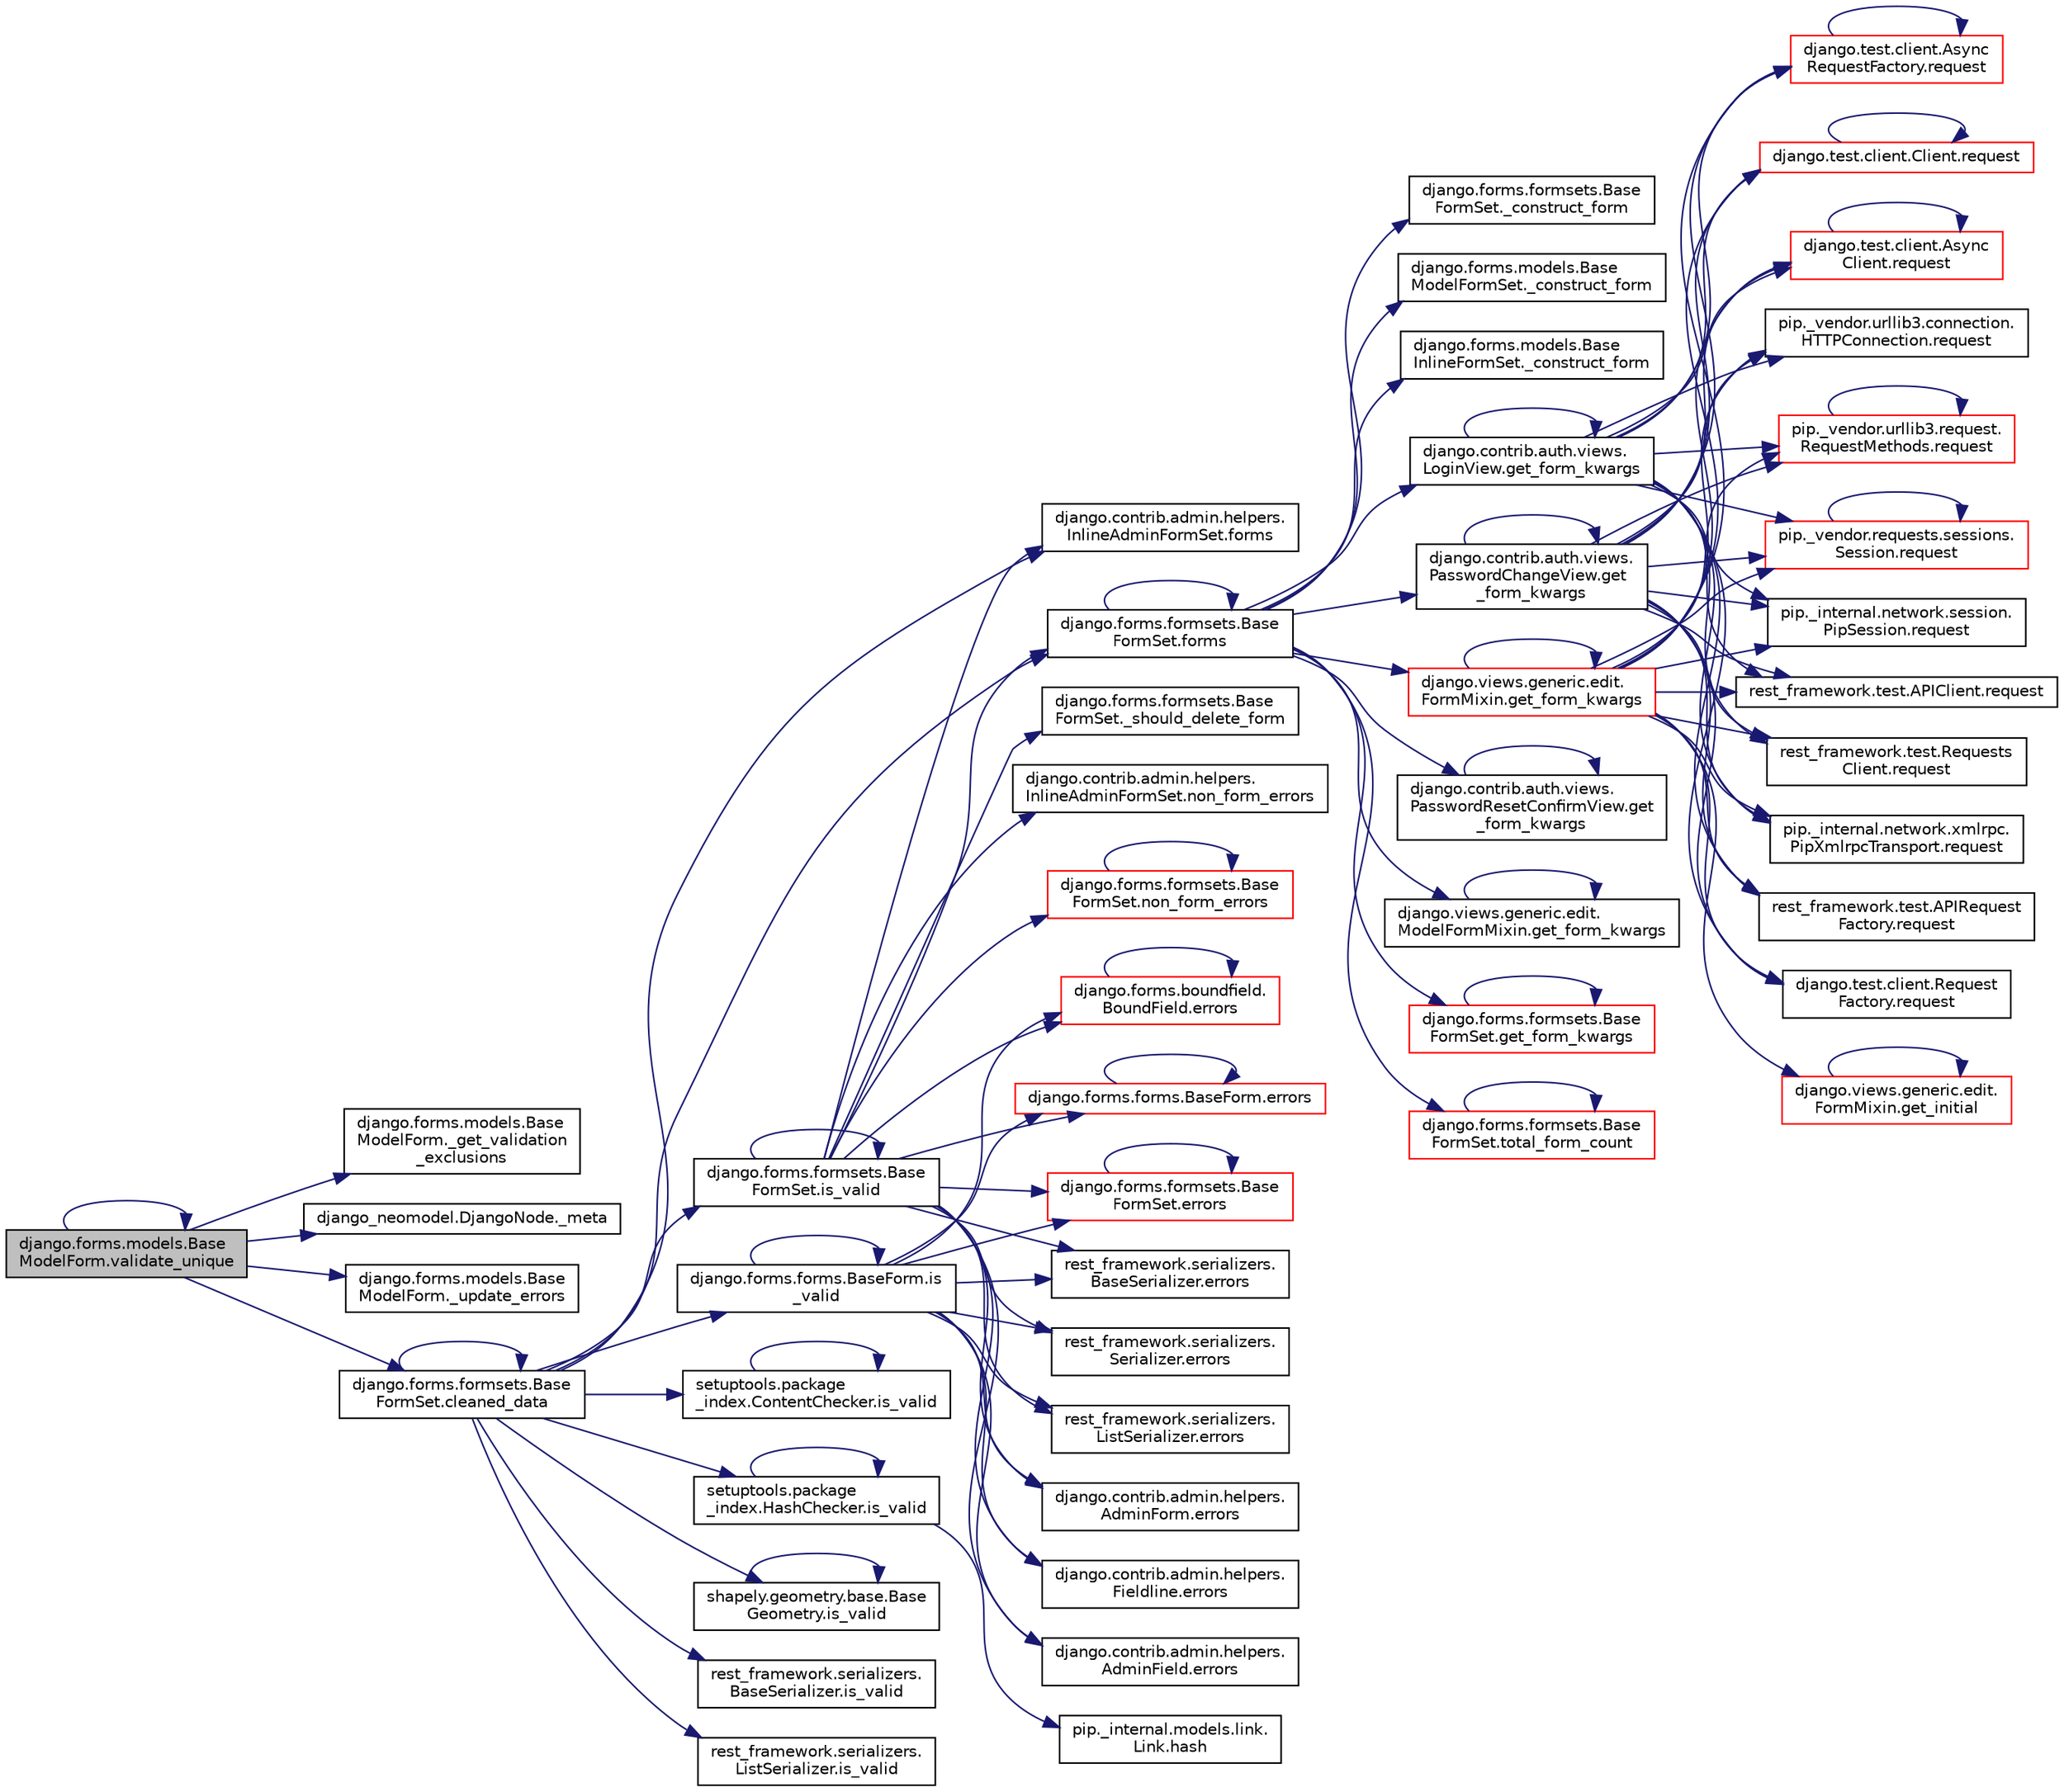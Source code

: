 digraph "django.forms.models.BaseModelForm.validate_unique"
{
 // LATEX_PDF_SIZE
  edge [fontname="Helvetica",fontsize="10",labelfontname="Helvetica",labelfontsize="10"];
  node [fontname="Helvetica",fontsize="10",shape=record];
  rankdir="LR";
  Node1 [label="django.forms.models.Base\lModelForm.validate_unique",height=0.2,width=0.4,color="black", fillcolor="grey75", style="filled", fontcolor="black",tooltip=" "];
  Node1 -> Node2 [color="midnightblue",fontsize="10",style="solid",fontname="Helvetica"];
  Node2 [label="django.forms.models.Base\lModelForm._get_validation\l_exclusions",height=0.2,width=0.4,color="black", fillcolor="white", style="filled",URL="$d8/dd8/classdjango_1_1forms_1_1models_1_1_base_model_form.html#a5c330be02dfdf8eb4437cac5e31423e8",tooltip=" "];
  Node1 -> Node3 [color="midnightblue",fontsize="10",style="solid",fontname="Helvetica"];
  Node3 [label="django_neomodel.DjangoNode._meta",height=0.2,width=0.4,color="black", fillcolor="white", style="filled",URL="$dc/dc5/classdjango__neomodel_1_1_django_node.html#abd0c469b835cfd2c9903601051c67742",tooltip=" "];
  Node1 -> Node4 [color="midnightblue",fontsize="10",style="solid",fontname="Helvetica"];
  Node4 [label="django.forms.models.Base\lModelForm._update_errors",height=0.2,width=0.4,color="black", fillcolor="white", style="filled",URL="$d8/dd8/classdjango_1_1forms_1_1models_1_1_base_model_form.html#a25b3d246c88f8d2878fe7f68e95e1d76",tooltip=" "];
  Node1 -> Node5 [color="midnightblue",fontsize="10",style="solid",fontname="Helvetica"];
  Node5 [label="django.forms.formsets.Base\lFormSet.cleaned_data",height=0.2,width=0.4,color="black", fillcolor="white", style="filled",URL="$d5/d7f/classdjango_1_1forms_1_1formsets_1_1_base_form_set.html#aa38b8e30dcee162b6d31447ab61d43fc",tooltip=" "];
  Node5 -> Node5 [color="midnightblue",fontsize="10",style="solid",fontname="Helvetica"];
  Node5 -> Node6 [color="midnightblue",fontsize="10",style="solid",fontname="Helvetica"];
  Node6 [label="django.contrib.admin.helpers.\lInlineAdminFormSet.forms",height=0.2,width=0.4,color="black", fillcolor="white", style="filled",URL="$db/d43/classdjango_1_1contrib_1_1admin_1_1helpers_1_1_inline_admin_form_set.html#a5f7dea78364630b55ad61ef019a34edc",tooltip=" "];
  Node5 -> Node7 [color="midnightblue",fontsize="10",style="solid",fontname="Helvetica"];
  Node7 [label="django.forms.formsets.Base\lFormSet.forms",height=0.2,width=0.4,color="black", fillcolor="white", style="filled",URL="$d5/d7f/classdjango_1_1forms_1_1formsets_1_1_base_form_set.html#a70cad149ce8de04397ad6b31f5f5497c",tooltip=" "];
  Node7 -> Node8 [color="midnightblue",fontsize="10",style="solid",fontname="Helvetica"];
  Node8 [label="django.forms.formsets.Base\lFormSet._construct_form",height=0.2,width=0.4,color="black", fillcolor="white", style="filled",URL="$d5/d7f/classdjango_1_1forms_1_1formsets_1_1_base_form_set.html#a77fbc0c9ae5a83ab728e709a4a313aa3",tooltip=" "];
  Node7 -> Node9 [color="midnightblue",fontsize="10",style="solid",fontname="Helvetica"];
  Node9 [label="django.forms.models.Base\lModelFormSet._construct_form",height=0.2,width=0.4,color="black", fillcolor="white", style="filled",URL="$d5/d31/classdjango_1_1forms_1_1models_1_1_base_model_form_set.html#a348b1ad9e9d4d35cd051b1eac28dab3f",tooltip=" "];
  Node7 -> Node10 [color="midnightblue",fontsize="10",style="solid",fontname="Helvetica"];
  Node10 [label="django.forms.models.Base\lInlineFormSet._construct_form",height=0.2,width=0.4,color="black", fillcolor="white", style="filled",URL="$d9/d21/classdjango_1_1forms_1_1models_1_1_base_inline_form_set.html#ae1b546b2614e92192a5f7777f8846c9d",tooltip=" "];
  Node7 -> Node7 [color="midnightblue",fontsize="10",style="solid",fontname="Helvetica"];
  Node7 -> Node11 [color="midnightblue",fontsize="10",style="solid",fontname="Helvetica"];
  Node11 [label="django.contrib.auth.views.\lLoginView.get_form_kwargs",height=0.2,width=0.4,color="black", fillcolor="white", style="filled",URL="$dd/d60/classdjango_1_1contrib_1_1auth_1_1views_1_1_login_view.html#acfe4d8339fbf103b4d0a3ab00ca515cb",tooltip=" "];
  Node11 -> Node11 [color="midnightblue",fontsize="10",style="solid",fontname="Helvetica"];
  Node11 -> Node12 [color="midnightblue",fontsize="10",style="solid",fontname="Helvetica"];
  Node12 [label="pip._internal.network.xmlrpc.\lPipXmlrpcTransport.request",height=0.2,width=0.4,color="black", fillcolor="white", style="filled",URL="$dd/d8a/classpip_1_1__internal_1_1network_1_1xmlrpc_1_1_pip_xmlrpc_transport.html#adb84317dcc522d845a56ce9cc4f82522",tooltip=" "];
  Node11 -> Node13 [color="midnightblue",fontsize="10",style="solid",fontname="Helvetica"];
  Node13 [label="rest_framework.test.APIRequest\lFactory.request",height=0.2,width=0.4,color="black", fillcolor="white", style="filled",URL="$da/d3c/classrest__framework_1_1test_1_1_a_p_i_request_factory.html#abd5931aada009b9fb1f1577613acd058",tooltip=" "];
  Node11 -> Node14 [color="midnightblue",fontsize="10",style="solid",fontname="Helvetica"];
  Node14 [label="django.test.client.Request\lFactory.request",height=0.2,width=0.4,color="black", fillcolor="white", style="filled",URL="$db/d7f/classdjango_1_1test_1_1client_1_1_request_factory.html#a12550839ba4cbabcf38bff0d2ff69f0a",tooltip=" "];
  Node11 -> Node15 [color="midnightblue",fontsize="10",style="solid",fontname="Helvetica"];
  Node15 [label="django.test.client.Async\lRequestFactory.request",height=0.2,width=0.4,color="red", fillcolor="white", style="filled",URL="$d6/de5/classdjango_1_1test_1_1client_1_1_async_request_factory.html#a8dcee74bc0f05203aa2aa2aad95555a9",tooltip=" "];
  Node15 -> Node15 [color="midnightblue",fontsize="10",style="solid",fontname="Helvetica"];
  Node11 -> Node17 [color="midnightblue",fontsize="10",style="solid",fontname="Helvetica"];
  Node17 [label="django.test.client.Client.request",height=0.2,width=0.4,color="red", fillcolor="white", style="filled",URL="$d2/d2e/classdjango_1_1test_1_1client_1_1_client.html#a4b25cead120a234c08a522e016cb6138",tooltip=" "];
  Node17 -> Node17 [color="midnightblue",fontsize="10",style="solid",fontname="Helvetica"];
  Node11 -> Node22 [color="midnightblue",fontsize="10",style="solid",fontname="Helvetica"];
  Node22 [label="django.test.client.Async\lClient.request",height=0.2,width=0.4,color="red", fillcolor="white", style="filled",URL="$d9/dd7/classdjango_1_1test_1_1client_1_1_async_client.html#a38330cfdf01cb69d3dd0bdb8b9777bd9",tooltip=" "];
  Node22 -> Node22 [color="midnightblue",fontsize="10",style="solid",fontname="Helvetica"];
  Node11 -> Node23 [color="midnightblue",fontsize="10",style="solid",fontname="Helvetica"];
  Node23 [label="pip._vendor.urllib3.connection.\lHTTPConnection.request",height=0.2,width=0.4,color="black", fillcolor="white", style="filled",URL="$d2/d75/classpip_1_1__vendor_1_1urllib3_1_1connection_1_1_h_t_t_p_connection.html#ae44707607a133fa0d27085cc2ea9ef85",tooltip=" "];
  Node11 -> Node24 [color="midnightblue",fontsize="10",style="solid",fontname="Helvetica"];
  Node24 [label="pip._vendor.urllib3.request.\lRequestMethods.request",height=0.2,width=0.4,color="red", fillcolor="white", style="filled",URL="$de/d48/classpip_1_1__vendor_1_1urllib3_1_1request_1_1_request_methods.html#a875ca454fac77c856bdf0cbe44f8fb64",tooltip=" "];
  Node24 -> Node24 [color="midnightblue",fontsize="10",style="solid",fontname="Helvetica"];
  Node11 -> Node55 [color="midnightblue",fontsize="10",style="solid",fontname="Helvetica"];
  Node55 [label="pip._vendor.requests.sessions.\lSession.request",height=0.2,width=0.4,color="red", fillcolor="white", style="filled",URL="$da/de9/classpip_1_1__vendor_1_1requests_1_1sessions_1_1_session.html#a718b60e99280c6ef1a346cb6dc0a90c8",tooltip=" "];
  Node55 -> Node55 [color="midnightblue",fontsize="10",style="solid",fontname="Helvetica"];
  Node11 -> Node485 [color="midnightblue",fontsize="10",style="solid",fontname="Helvetica"];
  Node485 [label="pip._internal.network.session.\lPipSession.request",height=0.2,width=0.4,color="black", fillcolor="white", style="filled",URL="$d9/dc2/classpip_1_1__internal_1_1network_1_1session_1_1_pip_session.html#a9c968f2f764cbd41db6684fafb5b1e6a",tooltip=" "];
  Node11 -> Node483 [color="midnightblue",fontsize="10",style="solid",fontname="Helvetica"];
  Node483 [label="rest_framework.test.APIClient.request",height=0.2,width=0.4,color="black", fillcolor="white", style="filled",URL="$da/d51/classrest__framework_1_1test_1_1_a_p_i_client.html#a77b55b2a0a90921243b61303fc37e59d",tooltip=" "];
  Node11 -> Node484 [color="midnightblue",fontsize="10",style="solid",fontname="Helvetica"];
  Node484 [label="rest_framework.test.Requests\lClient.request",height=0.2,width=0.4,color="black", fillcolor="white", style="filled",URL="$de/dc8/classrest__framework_1_1test_1_1_requests_client.html#ae6de53b1244ae8817b8bf8d6838b72ba",tooltip=" "];
  Node7 -> Node759 [color="midnightblue",fontsize="10",style="solid",fontname="Helvetica"];
  Node759 [label="django.contrib.auth.views.\lPasswordResetConfirmView.get\l_form_kwargs",height=0.2,width=0.4,color="black", fillcolor="white", style="filled",URL="$da/d2d/classdjango_1_1contrib_1_1auth_1_1views_1_1_password_reset_confirm_view.html#a98c2c808d29b0e81720825d01c0d0de3",tooltip=" "];
  Node759 -> Node759 [color="midnightblue",fontsize="10",style="solid",fontname="Helvetica"];
  Node7 -> Node760 [color="midnightblue",fontsize="10",style="solid",fontname="Helvetica"];
  Node760 [label="django.contrib.auth.views.\lPasswordChangeView.get\l_form_kwargs",height=0.2,width=0.4,color="black", fillcolor="white", style="filled",URL="$d6/de8/classdjango_1_1contrib_1_1auth_1_1views_1_1_password_change_view.html#a819ee3cbfcf3ce40a8a1aa66bef97850",tooltip=" "];
  Node760 -> Node760 [color="midnightblue",fontsize="10",style="solid",fontname="Helvetica"];
  Node760 -> Node12 [color="midnightblue",fontsize="10",style="solid",fontname="Helvetica"];
  Node760 -> Node13 [color="midnightblue",fontsize="10",style="solid",fontname="Helvetica"];
  Node760 -> Node14 [color="midnightblue",fontsize="10",style="solid",fontname="Helvetica"];
  Node760 -> Node15 [color="midnightblue",fontsize="10",style="solid",fontname="Helvetica"];
  Node760 -> Node17 [color="midnightblue",fontsize="10",style="solid",fontname="Helvetica"];
  Node760 -> Node22 [color="midnightblue",fontsize="10",style="solid",fontname="Helvetica"];
  Node760 -> Node23 [color="midnightblue",fontsize="10",style="solid",fontname="Helvetica"];
  Node760 -> Node24 [color="midnightblue",fontsize="10",style="solid",fontname="Helvetica"];
  Node760 -> Node55 [color="midnightblue",fontsize="10",style="solid",fontname="Helvetica"];
  Node760 -> Node485 [color="midnightblue",fontsize="10",style="solid",fontname="Helvetica"];
  Node760 -> Node483 [color="midnightblue",fontsize="10",style="solid",fontname="Helvetica"];
  Node760 -> Node484 [color="midnightblue",fontsize="10",style="solid",fontname="Helvetica"];
  Node7 -> Node761 [color="midnightblue",fontsize="10",style="solid",fontname="Helvetica"];
  Node761 [label="django.views.generic.edit.\lFormMixin.get_form_kwargs",height=0.2,width=0.4,color="red", fillcolor="white", style="filled",URL="$df/d6a/classdjango_1_1views_1_1generic_1_1edit_1_1_form_mixin.html#a39553a35fb3f5f55c90d9f6355a57b78",tooltip=" "];
  Node761 -> Node761 [color="midnightblue",fontsize="10",style="solid",fontname="Helvetica"];
  Node761 -> Node762 [color="midnightblue",fontsize="10",style="solid",fontname="Helvetica"];
  Node762 [label="django.views.generic.edit.\lFormMixin.get_initial",height=0.2,width=0.4,color="red", fillcolor="white", style="filled",URL="$df/d6a/classdjango_1_1views_1_1generic_1_1edit_1_1_form_mixin.html#ab814b4070196cb0e417553372b9852cf",tooltip=" "];
  Node762 -> Node762 [color="midnightblue",fontsize="10",style="solid",fontname="Helvetica"];
  Node761 -> Node14 [color="midnightblue",fontsize="10",style="solid",fontname="Helvetica"];
  Node761 -> Node15 [color="midnightblue",fontsize="10",style="solid",fontname="Helvetica"];
  Node761 -> Node17 [color="midnightblue",fontsize="10",style="solid",fontname="Helvetica"];
  Node761 -> Node22 [color="midnightblue",fontsize="10",style="solid",fontname="Helvetica"];
  Node761 -> Node12 [color="midnightblue",fontsize="10",style="solid",fontname="Helvetica"];
  Node761 -> Node485 [color="midnightblue",fontsize="10",style="solid",fontname="Helvetica"];
  Node761 -> Node55 [color="midnightblue",fontsize="10",style="solid",fontname="Helvetica"];
  Node761 -> Node13 [color="midnightblue",fontsize="10",style="solid",fontname="Helvetica"];
  Node761 -> Node23 [color="midnightblue",fontsize="10",style="solid",fontname="Helvetica"];
  Node761 -> Node24 [color="midnightblue",fontsize="10",style="solid",fontname="Helvetica"];
  Node761 -> Node483 [color="midnightblue",fontsize="10",style="solid",fontname="Helvetica"];
  Node761 -> Node484 [color="midnightblue",fontsize="10",style="solid",fontname="Helvetica"];
  Node7 -> Node789 [color="midnightblue",fontsize="10",style="solid",fontname="Helvetica"];
  Node789 [label="django.views.generic.edit.\lModelFormMixin.get_form_kwargs",height=0.2,width=0.4,color="black", fillcolor="white", style="filled",URL="$d9/de4/classdjango_1_1views_1_1generic_1_1edit_1_1_model_form_mixin.html#acb84732059397043dfe04440b12ac05b",tooltip=" "];
  Node789 -> Node789 [color="midnightblue",fontsize="10",style="solid",fontname="Helvetica"];
  Node7 -> Node790 [color="midnightblue",fontsize="10",style="solid",fontname="Helvetica"];
  Node790 [label="django.forms.formsets.Base\lFormSet.get_form_kwargs",height=0.2,width=0.4,color="red", fillcolor="white", style="filled",URL="$d5/d7f/classdjango_1_1forms_1_1formsets_1_1_base_form_set.html#a88de5b295c9504269cae259b3bcefc93",tooltip=" "];
  Node790 -> Node790 [color="midnightblue",fontsize="10",style="solid",fontname="Helvetica"];
  Node7 -> Node846 [color="midnightblue",fontsize="10",style="solid",fontname="Helvetica"];
  Node846 [label="django.forms.formsets.Base\lFormSet.total_form_count",height=0.2,width=0.4,color="red", fillcolor="white", style="filled",URL="$d5/d7f/classdjango_1_1forms_1_1formsets_1_1_base_form_set.html#a37ab5fcd99e2f3bbd6c74342e08aeaed",tooltip=" "];
  Node846 -> Node846 [color="midnightblue",fontsize="10",style="solid",fontname="Helvetica"];
  Node5 -> Node1140 [color="midnightblue",fontsize="10",style="solid",fontname="Helvetica"];
  Node1140 [label="django.forms.forms.BaseForm.is\l_valid",height=0.2,width=0.4,color="black", fillcolor="white", style="filled",URL="$d8/d44/classdjango_1_1forms_1_1forms_1_1_base_form.html#a372b23ad4096720b6f27077eab1b0b89",tooltip=" "];
  Node1140 -> Node1075 [color="midnightblue",fontsize="10",style="solid",fontname="Helvetica"];
  Node1075 [label="django.contrib.admin.helpers.\lAdminForm.errors",height=0.2,width=0.4,color="black", fillcolor="white", style="filled",URL="$d1/df3/classdjango_1_1contrib_1_1admin_1_1helpers_1_1_admin_form.html#a452ed01862d9f4fc9e2cf999d2c8888d",tooltip=" "];
  Node1140 -> Node1076 [color="midnightblue",fontsize="10",style="solid",fontname="Helvetica"];
  Node1076 [label="django.contrib.admin.helpers.\lFieldline.errors",height=0.2,width=0.4,color="black", fillcolor="white", style="filled",URL="$d3/d77/classdjango_1_1contrib_1_1admin_1_1helpers_1_1_fieldline.html#a0913b40069443276d1dd1a8da7309fe5",tooltip=" "];
  Node1140 -> Node1077 [color="midnightblue",fontsize="10",style="solid",fontname="Helvetica"];
  Node1077 [label="django.contrib.admin.helpers.\lAdminField.errors",height=0.2,width=0.4,color="black", fillcolor="white", style="filled",URL="$d8/dce/classdjango_1_1contrib_1_1admin_1_1helpers_1_1_admin_field.html#a30dc85c417b3ef2d4f6a7ff81d12e567",tooltip=" "];
  Node1140 -> Node1078 [color="midnightblue",fontsize="10",style="solid",fontname="Helvetica"];
  Node1078 [label="django.forms.boundfield.\lBoundField.errors",height=0.2,width=0.4,color="red", fillcolor="white", style="filled",URL="$da/d92/classdjango_1_1forms_1_1boundfield_1_1_bound_field.html#abb405d3dbd52a8d8665be7a8541a6ba1",tooltip=" "];
  Node1078 -> Node1078 [color="midnightblue",fontsize="10",style="solid",fontname="Helvetica"];
  Node1140 -> Node1079 [color="midnightblue",fontsize="10",style="solid",fontname="Helvetica"];
  Node1079 [label="django.forms.forms.BaseForm.errors",height=0.2,width=0.4,color="red", fillcolor="white", style="filled",URL="$d8/d44/classdjango_1_1forms_1_1forms_1_1_base_form.html#ad1f2f603258fa86762632a8c17fe5aa8",tooltip=" "];
  Node1079 -> Node1079 [color="midnightblue",fontsize="10",style="solid",fontname="Helvetica"];
  Node1140 -> Node1087 [color="midnightblue",fontsize="10",style="solid",fontname="Helvetica"];
  Node1087 [label="django.forms.formsets.Base\lFormSet.errors",height=0.2,width=0.4,color="red", fillcolor="white", style="filled",URL="$d5/d7f/classdjango_1_1forms_1_1formsets_1_1_base_form_set.html#a3beee57c0d0f934ac19a621dfa83193c",tooltip=" "];
  Node1087 -> Node1087 [color="midnightblue",fontsize="10",style="solid",fontname="Helvetica"];
  Node1140 -> Node1141 [color="midnightblue",fontsize="10",style="solid",fontname="Helvetica"];
  Node1141 [label="rest_framework.serializers.\lBaseSerializer.errors",height=0.2,width=0.4,color="black", fillcolor="white", style="filled",URL="$d9/de7/classrest__framework_1_1serializers_1_1_base_serializer.html#a53141540c60ed82669cd9fd1d9845730",tooltip=" "];
  Node1140 -> Node1142 [color="midnightblue",fontsize="10",style="solid",fontname="Helvetica"];
  Node1142 [label="rest_framework.serializers.\lSerializer.errors",height=0.2,width=0.4,color="black", fillcolor="white", style="filled",URL="$de/daf/classrest__framework_1_1serializers_1_1_serializer.html#a183e64c4e04f4a1210915cd3e62aef7e",tooltip=" "];
  Node1140 -> Node1143 [color="midnightblue",fontsize="10",style="solid",fontname="Helvetica"];
  Node1143 [label="rest_framework.serializers.\lListSerializer.errors",height=0.2,width=0.4,color="black", fillcolor="white", style="filled",URL="$d9/dee/classrest__framework_1_1serializers_1_1_list_serializer.html#aac2ba535a232c805da33077eb675b9a9",tooltip=" "];
  Node1140 -> Node1140 [color="midnightblue",fontsize="10",style="solid",fontname="Helvetica"];
  Node5 -> Node1144 [color="midnightblue",fontsize="10",style="solid",fontname="Helvetica"];
  Node1144 [label="django.forms.formsets.Base\lFormSet.is_valid",height=0.2,width=0.4,color="black", fillcolor="white", style="filled",URL="$d5/d7f/classdjango_1_1forms_1_1formsets_1_1_base_form_set.html#ac556f386c1300678a3d58cbe8e9c7bef",tooltip=" "];
  Node1144 -> Node1089 [color="midnightblue",fontsize="10",style="solid",fontname="Helvetica"];
  Node1089 [label="django.forms.formsets.Base\lFormSet._should_delete_form",height=0.2,width=0.4,color="black", fillcolor="white", style="filled",URL="$d5/d7f/classdjango_1_1forms_1_1formsets_1_1_base_form_set.html#a8e94acb5fbe9adecf683e130c9295636",tooltip=" "];
  Node1144 -> Node1075 [color="midnightblue",fontsize="10",style="solid",fontname="Helvetica"];
  Node1144 -> Node1076 [color="midnightblue",fontsize="10",style="solid",fontname="Helvetica"];
  Node1144 -> Node1077 [color="midnightblue",fontsize="10",style="solid",fontname="Helvetica"];
  Node1144 -> Node1078 [color="midnightblue",fontsize="10",style="solid",fontname="Helvetica"];
  Node1144 -> Node1079 [color="midnightblue",fontsize="10",style="solid",fontname="Helvetica"];
  Node1144 -> Node1087 [color="midnightblue",fontsize="10",style="solid",fontname="Helvetica"];
  Node1144 -> Node1141 [color="midnightblue",fontsize="10",style="solid",fontname="Helvetica"];
  Node1144 -> Node1142 [color="midnightblue",fontsize="10",style="solid",fontname="Helvetica"];
  Node1144 -> Node1143 [color="midnightblue",fontsize="10",style="solid",fontname="Helvetica"];
  Node1144 -> Node6 [color="midnightblue",fontsize="10",style="solid",fontname="Helvetica"];
  Node1144 -> Node7 [color="midnightblue",fontsize="10",style="solid",fontname="Helvetica"];
  Node1144 -> Node1144 [color="midnightblue",fontsize="10",style="solid",fontname="Helvetica"];
  Node1144 -> Node1145 [color="midnightblue",fontsize="10",style="solid",fontname="Helvetica"];
  Node1145 [label="django.contrib.admin.helpers.\lInlineAdminFormSet.non_form_errors",height=0.2,width=0.4,color="black", fillcolor="white", style="filled",URL="$db/d43/classdjango_1_1contrib_1_1admin_1_1helpers_1_1_inline_admin_form_set.html#ae13e9888b61b6c375eb05600fe787455",tooltip=" "];
  Node1144 -> Node1146 [color="midnightblue",fontsize="10",style="solid",fontname="Helvetica"];
  Node1146 [label="django.forms.formsets.Base\lFormSet.non_form_errors",height=0.2,width=0.4,color="red", fillcolor="white", style="filled",URL="$d5/d7f/classdjango_1_1forms_1_1formsets_1_1_base_form_set.html#a1d05547548a4662138e11e22e4795f52",tooltip=" "];
  Node1146 -> Node1146 [color="midnightblue",fontsize="10",style="solid",fontname="Helvetica"];
  Node5 -> Node1403 [color="midnightblue",fontsize="10",style="solid",fontname="Helvetica"];
  Node1403 [label="setuptools.package\l_index.ContentChecker.is_valid",height=0.2,width=0.4,color="black", fillcolor="white", style="filled",URL="$db/d4f/classsetuptools_1_1package__index_1_1_content_checker.html#a981f111f10e8174e1aa6fdc8f7999f26",tooltip=" "];
  Node1403 -> Node1403 [color="midnightblue",fontsize="10",style="solid",fontname="Helvetica"];
  Node5 -> Node1404 [color="midnightblue",fontsize="10",style="solid",fontname="Helvetica"];
  Node1404 [label="setuptools.package\l_index.HashChecker.is_valid",height=0.2,width=0.4,color="black", fillcolor="white", style="filled",URL="$df/d50/classsetuptools_1_1package__index_1_1_hash_checker.html#a6da0aaa415974e755b5eb11ddadf0826",tooltip=" "];
  Node1404 -> Node1405 [color="midnightblue",fontsize="10",style="solid",fontname="Helvetica"];
  Node1405 [label="pip._internal.models.link.\lLink.hash",height=0.2,width=0.4,color="black", fillcolor="white", style="filled",URL="$de/da5/classpip_1_1__internal_1_1models_1_1link_1_1_link.html#a9d79621efd16f7c320ee3fdd6d8585b5",tooltip=" "];
  Node1404 -> Node1404 [color="midnightblue",fontsize="10",style="solid",fontname="Helvetica"];
  Node5 -> Node1406 [color="midnightblue",fontsize="10",style="solid",fontname="Helvetica"];
  Node1406 [label="shapely.geometry.base.Base\lGeometry.is_valid",height=0.2,width=0.4,color="black", fillcolor="white", style="filled",URL="$db/d41/classshapely_1_1geometry_1_1base_1_1_base_geometry.html#ac7a67b03b48bdbcb85400d1643e13a02",tooltip=" "];
  Node1406 -> Node1406 [color="midnightblue",fontsize="10",style="solid",fontname="Helvetica"];
  Node5 -> Node1407 [color="midnightblue",fontsize="10",style="solid",fontname="Helvetica"];
  Node1407 [label="rest_framework.serializers.\lBaseSerializer.is_valid",height=0.2,width=0.4,color="black", fillcolor="white", style="filled",URL="$d9/de7/classrest__framework_1_1serializers_1_1_base_serializer.html#a3919d696204c0a8242591ec8f8851e89",tooltip=" "];
  Node5 -> Node1408 [color="midnightblue",fontsize="10",style="solid",fontname="Helvetica"];
  Node1408 [label="rest_framework.serializers.\lListSerializer.is_valid",height=0.2,width=0.4,color="black", fillcolor="white", style="filled",URL="$d9/dee/classrest__framework_1_1serializers_1_1_list_serializer.html#a34eae1207f848bd87607ce190be60dd5",tooltip=" "];
  Node1 -> Node1 [color="midnightblue",fontsize="10",style="solid",fontname="Helvetica"];
}
